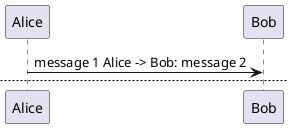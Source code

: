 
@startuml
Alice -> Bob: message 1 Alice -> Bob: message 2
newpage
Alice -> Bob : message 3
Alice -> Bob : message 4
newpage A title for the\nlast page
Alice -> Bob : message 5
Alice -> Bob: message 6
@enduml
